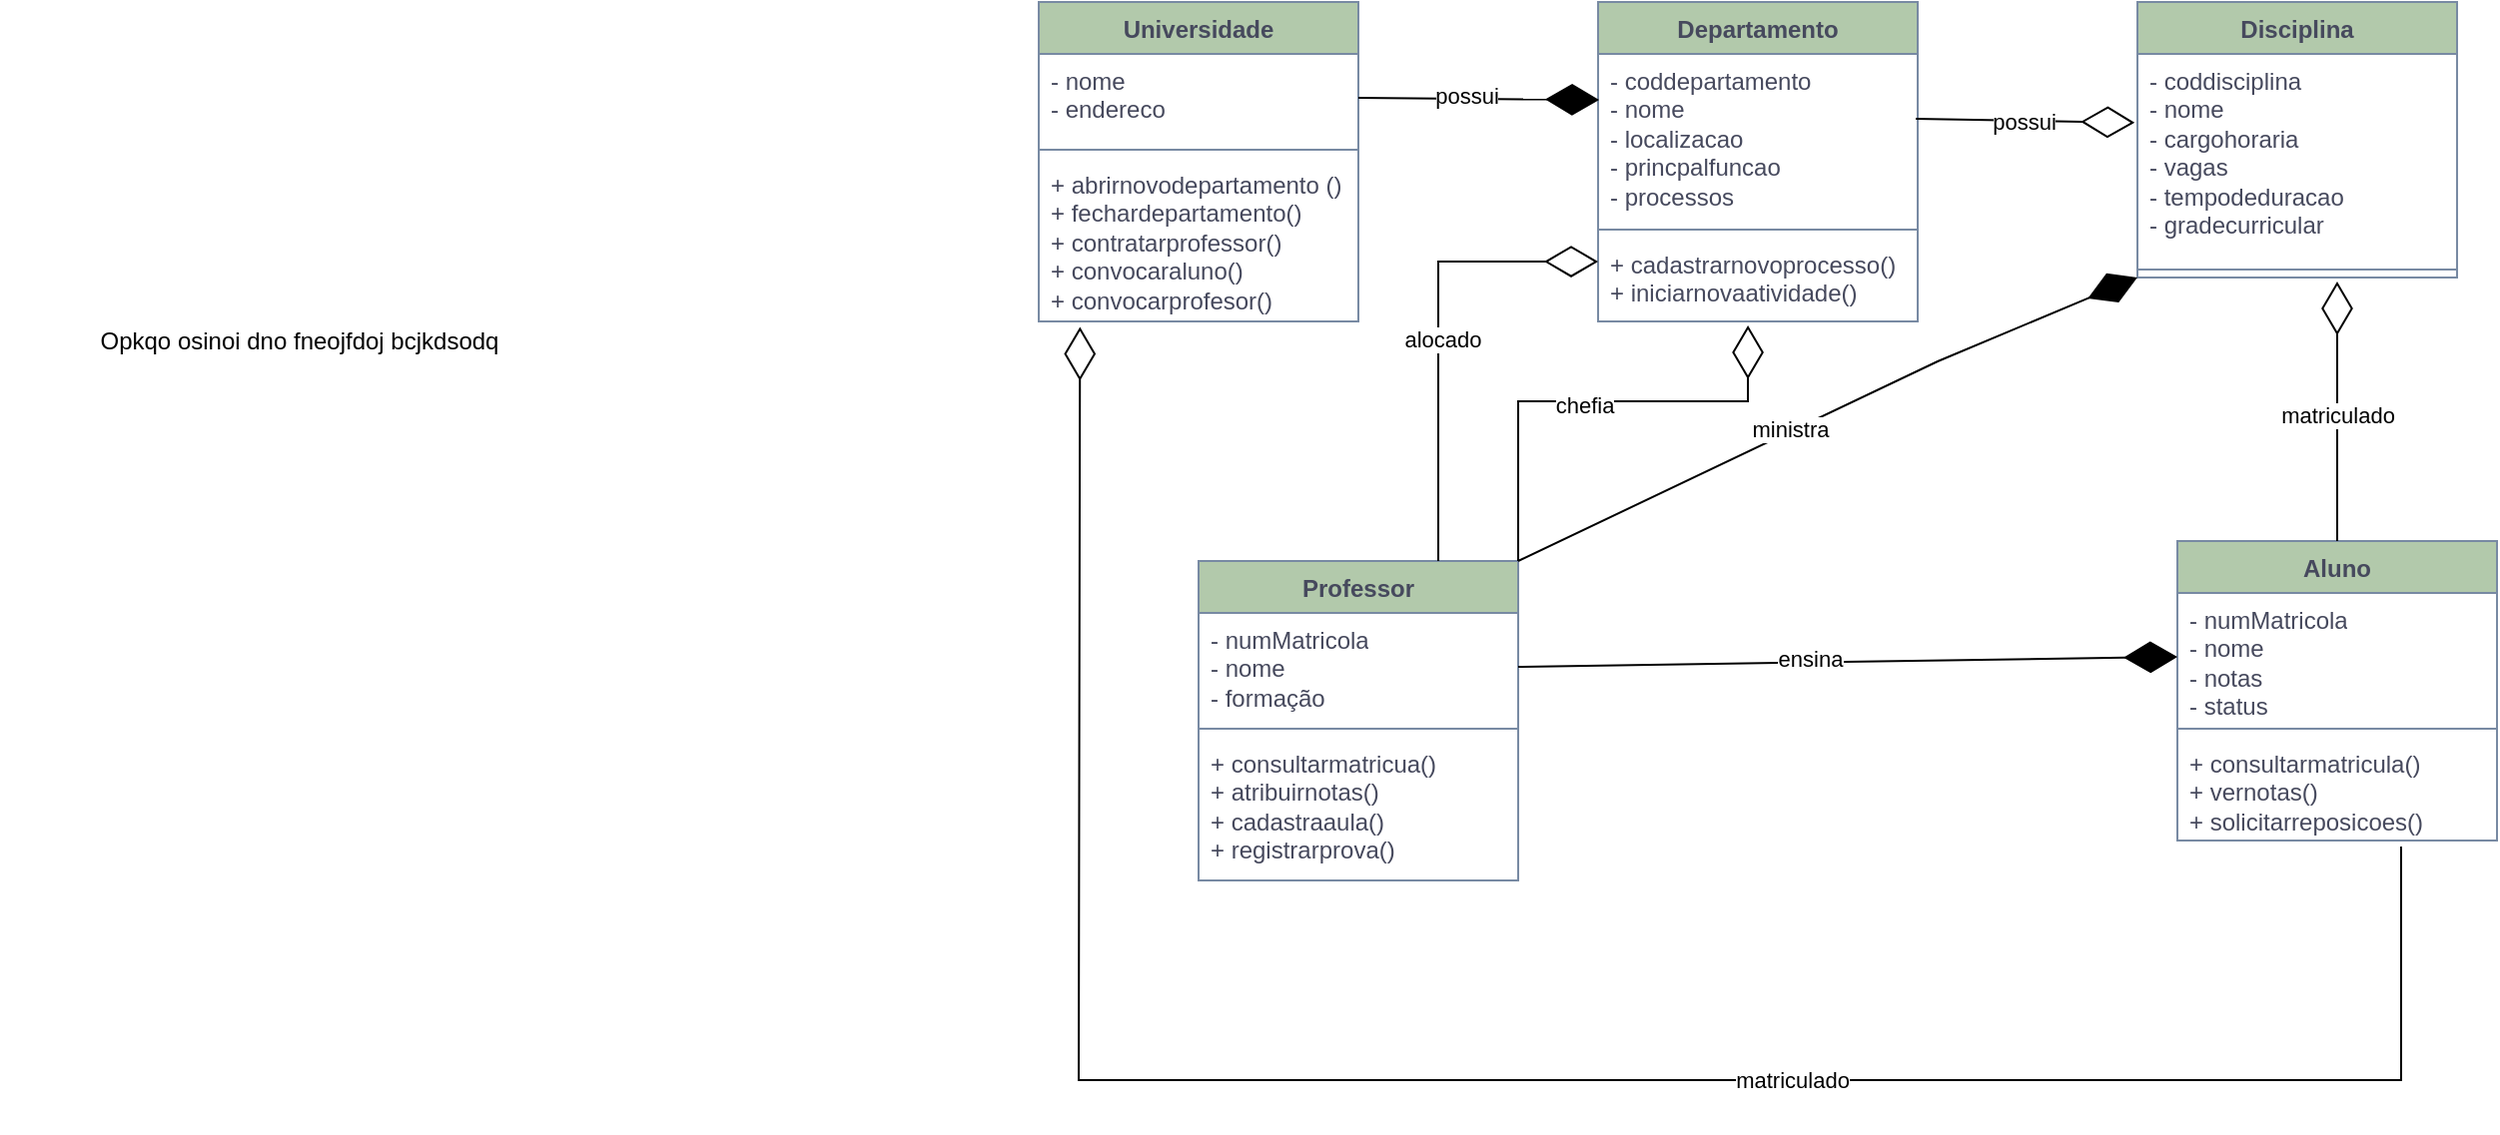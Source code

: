 <mxfile version="24.8.3">
  <diagram name="Página-1" id="whYAAv64p-dR2E8W5_uc">
    <mxGraphModel dx="4327" dy="1740" grid="1" gridSize="10" guides="1" tooltips="1" connect="1" arrows="1" fold="1" page="1" pageScale="1" pageWidth="827" pageHeight="1169" math="0" shadow="0">
      <root>
        <mxCell id="0" />
        <mxCell id="1" parent="0" />
        <mxCell id="z96kIpbqObcXL-lEIYfD-1" value="Departamento" style="swimlane;fontStyle=1;align=center;verticalAlign=top;childLayout=stackLayout;horizontal=1;startSize=26;horizontalStack=0;resizeParent=1;resizeParentMax=0;resizeLast=0;collapsible=1;marginBottom=0;whiteSpace=wrap;html=1;labelBackgroundColor=none;fillColor=#B2C9AB;strokeColor=#788AA3;fontColor=#46495D;" parent="1" vertex="1">
          <mxGeometry x="100" y="380" width="160" height="160" as="geometry" />
        </mxCell>
        <mxCell id="z96kIpbqObcXL-lEIYfD-2" value="- coddepartamento&lt;div&gt;- nome&lt;/div&gt;&lt;div&gt;- localizacao&lt;/div&gt;&lt;div&gt;- princpalfuncao&lt;/div&gt;&lt;div&gt;- processos&lt;/div&gt;" style="text;strokeColor=none;fillColor=none;align=left;verticalAlign=top;spacingLeft=4;spacingRight=4;overflow=hidden;rotatable=0;points=[[0,0.5],[1,0.5]];portConstraint=eastwest;whiteSpace=wrap;html=1;labelBackgroundColor=none;fontColor=#46495D;" parent="z96kIpbqObcXL-lEIYfD-1" vertex="1">
          <mxGeometry y="26" width="160" height="84" as="geometry" />
        </mxCell>
        <mxCell id="z96kIpbqObcXL-lEIYfD-3" value="" style="line;strokeWidth=1;fillColor=none;align=left;verticalAlign=middle;spacingTop=-1;spacingLeft=3;spacingRight=3;rotatable=0;labelPosition=right;points=[];portConstraint=eastwest;strokeColor=#788AA3;labelBackgroundColor=none;fontColor=#46495D;" parent="z96kIpbqObcXL-lEIYfD-1" vertex="1">
          <mxGeometry y="110" width="160" height="8" as="geometry" />
        </mxCell>
        <mxCell id="z96kIpbqObcXL-lEIYfD-4" value="&lt;div&gt;+ cadastrarnovoprocesso()&lt;/div&gt;&lt;div&gt;+ iniciarnovaatividade()&amp;nbsp;&lt;/div&gt;" style="text;strokeColor=none;fillColor=none;align=left;verticalAlign=top;spacingLeft=4;spacingRight=4;overflow=hidden;rotatable=0;points=[[0,0.5],[1,0.5]];portConstraint=eastwest;whiteSpace=wrap;html=1;labelBackgroundColor=none;fontColor=#46495D;" parent="z96kIpbqObcXL-lEIYfD-1" vertex="1">
          <mxGeometry y="118" width="160" height="42" as="geometry" />
        </mxCell>
        <mxCell id="z96kIpbqObcXL-lEIYfD-5" value="Disciplina" style="swimlane;fontStyle=1;align=center;verticalAlign=top;childLayout=stackLayout;horizontal=1;startSize=26;horizontalStack=0;resizeParent=1;resizeParentMax=0;resizeLast=0;collapsible=1;marginBottom=0;whiteSpace=wrap;html=1;labelBackgroundColor=none;fillColor=#B2C9AB;strokeColor=#788AA3;fontColor=#46495D;" parent="1" vertex="1">
          <mxGeometry x="370" y="380" width="160" height="138" as="geometry" />
        </mxCell>
        <mxCell id="z96kIpbqObcXL-lEIYfD-6" value="&lt;div&gt;- coddisciplina&lt;/div&gt;- nome&lt;div&gt;- cargohoraria&lt;/div&gt;&lt;div&gt;- vagas&lt;/div&gt;&lt;div&gt;- tempodeduracao&lt;/div&gt;&lt;div&gt;- gradecurricular&lt;/div&gt;&lt;div&gt;&lt;br&gt;&lt;/div&gt;&lt;div&gt;&lt;br&gt;&lt;/div&gt;" style="text;strokeColor=none;fillColor=none;align=left;verticalAlign=top;spacingLeft=4;spacingRight=4;overflow=hidden;rotatable=0;points=[[0,0.5],[1,0.5]];portConstraint=eastwest;whiteSpace=wrap;html=1;labelBackgroundColor=none;fontColor=#46495D;" parent="z96kIpbqObcXL-lEIYfD-5" vertex="1">
          <mxGeometry y="26" width="160" height="104" as="geometry" />
        </mxCell>
        <mxCell id="z96kIpbqObcXL-lEIYfD-7" value="" style="line;strokeWidth=1;fillColor=none;align=left;verticalAlign=middle;spacingTop=-1;spacingLeft=3;spacingRight=3;rotatable=0;labelPosition=right;points=[];portConstraint=eastwest;strokeColor=#788AA3;labelBackgroundColor=none;fontColor=#46495D;" parent="z96kIpbqObcXL-lEIYfD-5" vertex="1">
          <mxGeometry y="130" width="160" height="8" as="geometry" />
        </mxCell>
        <mxCell id="z96kIpbqObcXL-lEIYfD-9" value="Aluno" style="swimlane;fontStyle=1;align=center;verticalAlign=top;childLayout=stackLayout;horizontal=1;startSize=26;horizontalStack=0;resizeParent=1;resizeParentMax=0;resizeLast=0;collapsible=1;marginBottom=0;whiteSpace=wrap;html=1;labelBackgroundColor=none;fillColor=#B2C9AB;strokeColor=#788AA3;fontColor=#46495D;" parent="1" vertex="1">
          <mxGeometry x="390" y="650" width="160" height="150" as="geometry" />
        </mxCell>
        <mxCell id="z96kIpbqObcXL-lEIYfD-10" value="&lt;div&gt;- numMatricola&lt;/div&gt;- nome&lt;div&gt;- notas&lt;/div&gt;&lt;div&gt;- status&lt;/div&gt;&lt;div&gt;&lt;br&gt;&lt;/div&gt;" style="text;strokeColor=none;fillColor=none;align=left;verticalAlign=top;spacingLeft=4;spacingRight=4;overflow=hidden;rotatable=0;points=[[0,0.5],[1,0.5]];portConstraint=eastwest;whiteSpace=wrap;html=1;labelBackgroundColor=none;fontColor=#46495D;" parent="z96kIpbqObcXL-lEIYfD-9" vertex="1">
          <mxGeometry y="26" width="160" height="64" as="geometry" />
        </mxCell>
        <mxCell id="z96kIpbqObcXL-lEIYfD-11" value="" style="line;strokeWidth=1;fillColor=none;align=left;verticalAlign=middle;spacingTop=-1;spacingLeft=3;spacingRight=3;rotatable=0;labelPosition=right;points=[];portConstraint=eastwest;strokeColor=#788AA3;labelBackgroundColor=none;fontColor=#46495D;" parent="z96kIpbqObcXL-lEIYfD-9" vertex="1">
          <mxGeometry y="90" width="160" height="8" as="geometry" />
        </mxCell>
        <mxCell id="z96kIpbqObcXL-lEIYfD-12" value="&lt;div&gt;&lt;span style=&quot;background-color: initial;&quot;&gt;+ consultarmatricula()&lt;/span&gt;&lt;/div&gt;+ vernotas()&lt;div&gt;+ solicitarreposicoes()&lt;br&gt;&lt;/div&gt;&lt;div&gt;&lt;br&gt;&lt;/div&gt;" style="text;strokeColor=none;fillColor=none;align=left;verticalAlign=top;spacingLeft=4;spacingRight=4;overflow=hidden;rotatable=0;points=[[0,0.5],[1,0.5]];portConstraint=eastwest;whiteSpace=wrap;html=1;labelBackgroundColor=none;fontColor=#46495D;" parent="z96kIpbqObcXL-lEIYfD-9" vertex="1">
          <mxGeometry y="98" width="160" height="52" as="geometry" />
        </mxCell>
        <mxCell id="z96kIpbqObcXL-lEIYfD-13" value="Professor" style="swimlane;fontStyle=1;align=center;verticalAlign=top;childLayout=stackLayout;horizontal=1;startSize=26;horizontalStack=0;resizeParent=1;resizeParentMax=0;resizeLast=0;collapsible=1;marginBottom=0;whiteSpace=wrap;html=1;labelBackgroundColor=none;fillColor=#B2C9AB;strokeColor=#788AA3;fontColor=#46495D;" parent="1" vertex="1">
          <mxGeometry x="-100" y="660" width="160" height="160" as="geometry" />
        </mxCell>
        <mxCell id="z96kIpbqObcXL-lEIYfD-14" value="- numMatricola&lt;div&gt;- nome&lt;/div&gt;&lt;div&gt;- formação&lt;/div&gt;&lt;div&gt;&lt;br&gt;&lt;/div&gt;" style="text;strokeColor=none;fillColor=none;align=left;verticalAlign=top;spacingLeft=4;spacingRight=4;overflow=hidden;rotatable=0;points=[[0,0.5],[1,0.5]];portConstraint=eastwest;whiteSpace=wrap;html=1;labelBackgroundColor=none;fontColor=#46495D;" parent="z96kIpbqObcXL-lEIYfD-13" vertex="1">
          <mxGeometry y="26" width="160" height="54" as="geometry" />
        </mxCell>
        <mxCell id="z96kIpbqObcXL-lEIYfD-15" value="" style="line;strokeWidth=1;fillColor=none;align=left;verticalAlign=middle;spacingTop=-1;spacingLeft=3;spacingRight=3;rotatable=0;labelPosition=right;points=[];portConstraint=eastwest;strokeColor=#788AA3;labelBackgroundColor=none;fontColor=#46495D;" parent="z96kIpbqObcXL-lEIYfD-13" vertex="1">
          <mxGeometry y="80" width="160" height="8" as="geometry" />
        </mxCell>
        <mxCell id="z96kIpbqObcXL-lEIYfD-16" value="&lt;div&gt;+ consultarmatricua()&lt;/div&gt;&lt;div&gt;+ atribuirnotas()&lt;/div&gt;&lt;div&gt;+ cadastraaula()&lt;/div&gt;&lt;div&gt;+ registrarprova()&lt;/div&gt;" style="text;strokeColor=none;fillColor=none;align=left;verticalAlign=top;spacingLeft=4;spacingRight=4;overflow=hidden;rotatable=0;points=[[0,0.5],[1,0.5]];portConstraint=eastwest;whiteSpace=wrap;html=1;labelBackgroundColor=none;fontColor=#46495D;" parent="z96kIpbqObcXL-lEIYfD-13" vertex="1">
          <mxGeometry y="88" width="160" height="72" as="geometry" />
        </mxCell>
        <mxCell id="5mII7555x3TYVvRzX-eL-2" value="Universidade" style="swimlane;fontStyle=1;align=center;verticalAlign=top;childLayout=stackLayout;horizontal=1;startSize=26;horizontalStack=0;resizeParent=1;resizeParentMax=0;resizeLast=0;collapsible=1;marginBottom=0;whiteSpace=wrap;html=1;labelBackgroundColor=none;fillColor=#B2C9AB;strokeColor=#788AA3;fontColor=#46495D;" parent="1" vertex="1">
          <mxGeometry x="-180" y="380" width="160" height="160" as="geometry" />
        </mxCell>
        <mxCell id="5mII7555x3TYVvRzX-eL-3" value="&lt;div&gt;&lt;span style=&quot;background-color: initial;&quot;&gt;- nome&lt;/span&gt;&lt;/div&gt;&lt;div&gt;- endereco&lt;/div&gt;&lt;div&gt;&lt;br&gt;&lt;/div&gt;" style="text;strokeColor=none;fillColor=none;align=left;verticalAlign=top;spacingLeft=4;spacingRight=4;overflow=hidden;rotatable=0;points=[[0,0.5],[1,0.5]];portConstraint=eastwest;whiteSpace=wrap;html=1;labelBackgroundColor=none;fontColor=#46495D;" parent="5mII7555x3TYVvRzX-eL-2" vertex="1">
          <mxGeometry y="26" width="160" height="44" as="geometry" />
        </mxCell>
        <mxCell id="5mII7555x3TYVvRzX-eL-4" value="" style="line;strokeWidth=1;fillColor=none;align=left;verticalAlign=middle;spacingTop=-1;spacingLeft=3;spacingRight=3;rotatable=0;labelPosition=right;points=[];portConstraint=eastwest;strokeColor=#788AA3;labelBackgroundColor=none;fontColor=#46495D;" parent="5mII7555x3TYVvRzX-eL-2" vertex="1">
          <mxGeometry y="70" width="160" height="8" as="geometry" />
        </mxCell>
        <mxCell id="5mII7555x3TYVvRzX-eL-5" value="&lt;div&gt;&lt;span style=&quot;background-color: initial;&quot;&gt;+ abrirnovodepartamento ()&lt;/span&gt;&lt;/div&gt;&lt;div&gt;&lt;span style=&quot;background-color: initial;&quot;&gt;+ fechardepartamento()&lt;/span&gt;&lt;/div&gt;&lt;div&gt;+ contratarprofessor()&lt;/div&gt;&lt;div&gt;+ convocaraluno()&lt;/div&gt;&lt;div&gt;+ convocarprofesor()&lt;/div&gt;" style="text;strokeColor=none;fillColor=none;align=left;verticalAlign=top;spacingLeft=4;spacingRight=4;overflow=hidden;rotatable=0;points=[[0,0.5],[1,0.5]];portConstraint=eastwest;whiteSpace=wrap;html=1;labelBackgroundColor=none;fontColor=#46495D;" parent="5mII7555x3TYVvRzX-eL-2" vertex="1">
          <mxGeometry y="78" width="160" height="82" as="geometry" />
        </mxCell>
        <mxCell id="5mII7555x3TYVvRzX-eL-6" value="" style="endArrow=diamondThin;endFill=1;endSize=24;html=1;rounded=0;entryX=0.003;entryY=0.274;entryDx=0;entryDy=0;entryPerimeter=0;exitX=1;exitY=0.5;exitDx=0;exitDy=0;" parent="1" source="5mII7555x3TYVvRzX-eL-3" target="z96kIpbqObcXL-lEIYfD-2" edge="1">
          <mxGeometry width="160" relative="1" as="geometry">
            <mxPoint x="-50" y="420" as="sourcePoint" />
            <mxPoint x="110" y="420" as="targetPoint" />
          </mxGeometry>
        </mxCell>
        <mxCell id="5mII7555x3TYVvRzX-eL-8" value="possui" style="edgeLabel;html=1;align=center;verticalAlign=middle;resizable=0;points=[];" parent="5mII7555x3TYVvRzX-eL-6" vertex="1" connectable="0">
          <mxGeometry x="-0.115" y="2" relative="1" as="geometry">
            <mxPoint as="offset" />
          </mxGeometry>
        </mxCell>
        <mxCell id="5mII7555x3TYVvRzX-eL-9" value="" style="endArrow=diamondThin;endFill=0;endSize=24;html=1;rounded=0;exitX=1;exitY=0;exitDx=0;exitDy=0;entryX=0.469;entryY=1.048;entryDx=0;entryDy=0;entryPerimeter=0;" parent="1" source="z96kIpbqObcXL-lEIYfD-13" target="z96kIpbqObcXL-lEIYfD-4" edge="1">
          <mxGeometry width="160" relative="1" as="geometry">
            <mxPoint x="110" y="600" as="sourcePoint" />
            <mxPoint x="270" y="600" as="targetPoint" />
            <Array as="points">
              <mxPoint x="60" y="580" />
              <mxPoint x="175" y="580" />
            </Array>
          </mxGeometry>
        </mxCell>
        <mxCell id="5mII7555x3TYVvRzX-eL-10" value="chefia" style="edgeLabel;html=1;align=center;verticalAlign=middle;resizable=0;points=[];" parent="5mII7555x3TYVvRzX-eL-9" vertex="1" connectable="0">
          <mxGeometry x="-0.03" y="-2" relative="1" as="geometry">
            <mxPoint as="offset" />
          </mxGeometry>
        </mxCell>
        <mxCell id="5mII7555x3TYVvRzX-eL-13" value="" style="endArrow=diamondThin;endFill=0;endSize=24;html=1;rounded=0;exitX=0.75;exitY=0;exitDx=0;exitDy=0;entryX=0;entryY=0.286;entryDx=0;entryDy=0;entryPerimeter=0;" parent="1" source="z96kIpbqObcXL-lEIYfD-13" target="z96kIpbqObcXL-lEIYfD-4" edge="1">
          <mxGeometry width="160" relative="1" as="geometry">
            <mxPoint x="70" y="670" as="sourcePoint" />
            <mxPoint x="185" y="552" as="targetPoint" />
            <Array as="points">
              <mxPoint x="20" y="510" />
            </Array>
          </mxGeometry>
        </mxCell>
        <mxCell id="5mII7555x3TYVvRzX-eL-14" value="alocado" style="edgeLabel;html=1;align=center;verticalAlign=middle;resizable=0;points=[];" parent="5mII7555x3TYVvRzX-eL-13" vertex="1" connectable="0">
          <mxGeometry x="-0.03" y="-2" relative="1" as="geometry">
            <mxPoint as="offset" />
          </mxGeometry>
        </mxCell>
        <mxCell id="5mII7555x3TYVvRzX-eL-17" value="" style="endArrow=diamondThin;endFill=0;endSize=24;html=1;rounded=0;exitX=0.994;exitY=0.387;exitDx=0;exitDy=0;entryX=-0.009;entryY=0.331;entryDx=0;entryDy=0;entryPerimeter=0;exitPerimeter=0;" parent="1" source="z96kIpbqObcXL-lEIYfD-2" target="z96kIpbqObcXL-lEIYfD-6" edge="1">
          <mxGeometry width="160" relative="1" as="geometry">
            <mxPoint x="30" y="550" as="sourcePoint" />
            <mxPoint x="190" y="550" as="targetPoint" />
          </mxGeometry>
        </mxCell>
        <mxCell id="5mII7555x3TYVvRzX-eL-18" value="possui" style="edgeLabel;html=1;align=center;verticalAlign=middle;resizable=0;points=[];" parent="5mII7555x3TYVvRzX-eL-17" vertex="1" connectable="0">
          <mxGeometry x="-0.025" relative="1" as="geometry">
            <mxPoint as="offset" />
          </mxGeometry>
        </mxCell>
        <mxCell id="5mII7555x3TYVvRzX-eL-19" value="" style="endArrow=diamondThin;endFill=1;endSize=24;html=1;rounded=0;entryX=0;entryY=1;entryDx=0;entryDy=0;exitX=1;exitY=0;exitDx=0;exitDy=0;" parent="1" source="z96kIpbqObcXL-lEIYfD-13" target="z96kIpbqObcXL-lEIYfD-5" edge="1">
          <mxGeometry width="160" relative="1" as="geometry">
            <mxPoint x="-10" y="438" as="sourcePoint" />
            <mxPoint x="110" y="439" as="targetPoint" />
            <Array as="points">
              <mxPoint x="270" y="560" />
            </Array>
          </mxGeometry>
        </mxCell>
        <mxCell id="5mII7555x3TYVvRzX-eL-20" value="ministra" style="edgeLabel;html=1;align=center;verticalAlign=middle;resizable=0;points=[];" parent="5mII7555x3TYVvRzX-eL-19" vertex="1" connectable="0">
          <mxGeometry x="-0.115" y="2" relative="1" as="geometry">
            <mxPoint as="offset" />
          </mxGeometry>
        </mxCell>
        <mxCell id="5mII7555x3TYVvRzX-eL-21" value="" style="endArrow=diamondThin;endFill=0;endSize=24;html=1;rounded=0;exitX=0.7;exitY=1.058;exitDx=0;exitDy=0;entryX=0.129;entryY=1.034;entryDx=0;entryDy=0;exitPerimeter=0;entryPerimeter=0;" parent="1" source="z96kIpbqObcXL-lEIYfD-12" target="5mII7555x3TYVvRzX-eL-5" edge="1">
          <mxGeometry width="160" relative="1" as="geometry">
            <mxPoint x="269" y="449" as="sourcePoint" />
            <mxPoint x="379" y="450" as="targetPoint" />
            <Array as="points">
              <mxPoint x="502" y="920" />
              <mxPoint x="-160" y="920" />
            </Array>
          </mxGeometry>
        </mxCell>
        <mxCell id="5mII7555x3TYVvRzX-eL-22" value="matriculado" style="edgeLabel;html=1;align=center;verticalAlign=middle;resizable=0;points=[];" parent="5mII7555x3TYVvRzX-eL-21" vertex="1" connectable="0">
          <mxGeometry x="-0.025" relative="1" as="geometry">
            <mxPoint x="141" as="offset" />
          </mxGeometry>
        </mxCell>
        <mxCell id="5mII7555x3TYVvRzX-eL-26" value="" style="endArrow=diamondThin;endFill=1;endSize=24;html=1;rounded=0;entryX=0;entryY=0.5;entryDx=0;entryDy=0;exitX=1;exitY=0.5;exitDx=0;exitDy=0;" parent="1" source="z96kIpbqObcXL-lEIYfD-14" target="z96kIpbqObcXL-lEIYfD-10" edge="1">
          <mxGeometry width="160" relative="1" as="geometry">
            <mxPoint x="70" y="750" as="sourcePoint" />
            <mxPoint x="190" y="751" as="targetPoint" />
          </mxGeometry>
        </mxCell>
        <mxCell id="5mII7555x3TYVvRzX-eL-27" value="ensina" style="edgeLabel;html=1;align=center;verticalAlign=middle;resizable=0;points=[];" parent="5mII7555x3TYVvRzX-eL-26" vertex="1" connectable="0">
          <mxGeometry x="-0.115" y="2" relative="1" as="geometry">
            <mxPoint as="offset" />
          </mxGeometry>
        </mxCell>
        <mxCell id="5mII7555x3TYVvRzX-eL-28" value="" style="endArrow=diamondThin;endFill=0;endSize=24;html=1;rounded=0;exitX=0.5;exitY=0;exitDx=0;exitDy=0;" parent="1" source="z96kIpbqObcXL-lEIYfD-9" edge="1">
          <mxGeometry width="160" relative="1" as="geometry">
            <mxPoint x="420" y="670" as="sourcePoint" />
            <mxPoint x="470" y="520" as="targetPoint" />
          </mxGeometry>
        </mxCell>
        <mxCell id="5mII7555x3TYVvRzX-eL-29" value="matriculado" style="edgeLabel;html=1;align=center;verticalAlign=middle;resizable=0;points=[];" parent="5mII7555x3TYVvRzX-eL-28" vertex="1" connectable="0">
          <mxGeometry x="-0.025" relative="1" as="geometry">
            <mxPoint as="offset" />
          </mxGeometry>
        </mxCell>
        <mxCell id="xbxu5o1DgQcfUqwjl0AD-1" value="&lt;font style=&quot;vertical-align: inherit;&quot;&gt;&lt;font style=&quot;vertical-align: inherit;&quot;&gt;Opkqo osinoi dno fneojfdoj bcjkdsodq&lt;/font&gt;&lt;/font&gt;" style="text;strokeColor=none;align=center;fillColor=none;html=1;verticalAlign=middle;whiteSpace=wrap;rounded=0;" vertex="1" parent="1">
          <mxGeometry x="-700" y="400" width="300" height="300" as="geometry" />
        </mxCell>
      </root>
    </mxGraphModel>
  </diagram>
</mxfile>
